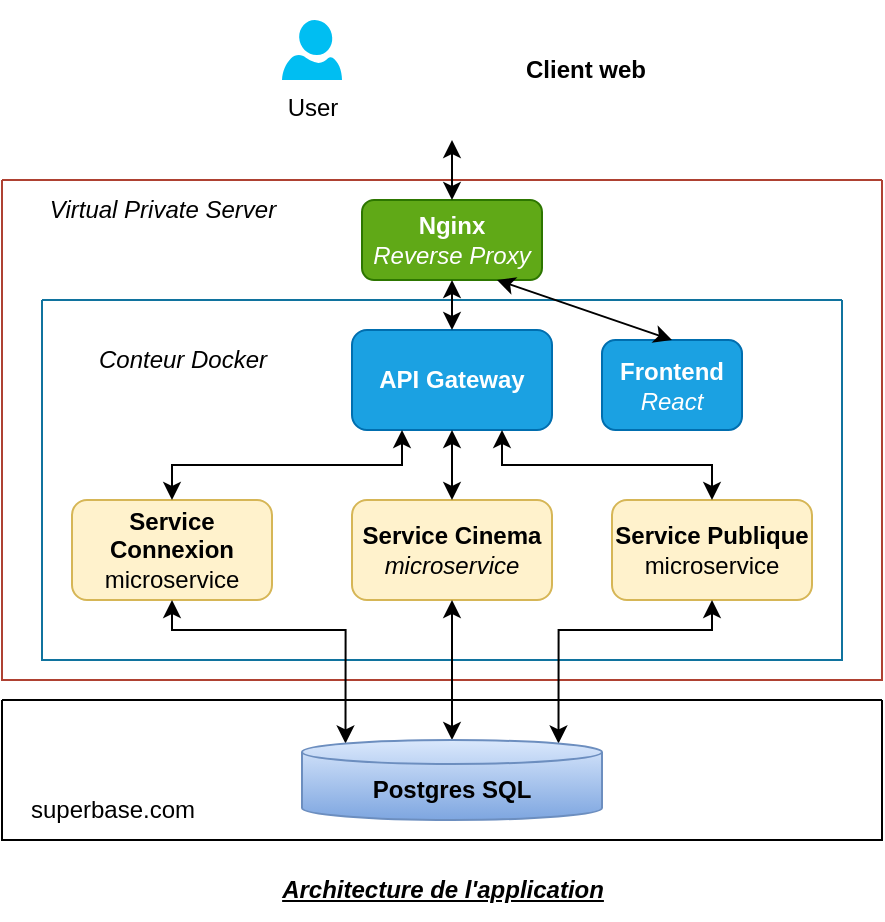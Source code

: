 <mxfile version="27.0.5">
  <diagram name="Page-1" id="YxYcGOVtU4HwVLi7yAHZ">
    <mxGraphModel dx="1019" dy="1700" grid="1" gridSize="10" guides="1" tooltips="1" connect="1" arrows="1" fold="1" page="1" pageScale="1" pageWidth="827" pageHeight="1169" math="0" shadow="0">
      <root>
        <mxCell id="0" />
        <mxCell id="1" parent="0" />
        <mxCell id="cfgM2LiuhfPeAGd90OJj-10" value="&lt;b&gt;Client web&lt;/b&gt;" style="shape=image;html=1;verticalAlign=middle;verticalLabelPosition=middle;labelBackgroundColor=#ffffff;imageAspect=0;aspect=fixed;image=https://cdn2.iconfinder.com/data/icons/HYDROPRO/Laptop.png;align=left;labelPosition=right;" vertex="1" parent="1">
          <mxGeometry x="410" y="-560" width="70" height="70" as="geometry" />
        </mxCell>
        <mxCell id="cfgM2LiuhfPeAGd90OJj-11" value="User" style="verticalLabelPosition=bottom;html=1;verticalAlign=top;align=center;strokeColor=none;fillColor=#00BEF2;shape=mxgraph.azure.user;" vertex="1" parent="1">
          <mxGeometry x="360" y="-550" width="30" height="30" as="geometry" />
        </mxCell>
        <mxCell id="cfgM2LiuhfPeAGd90OJj-26" value="" style="swimlane;startSize=0;fillColor=#fad9d5;strokeColor=#ae4132;gradientColor=none;rounded=1;" vertex="1" parent="1">
          <mxGeometry x="220" y="-470" width="440" height="250" as="geometry" />
        </mxCell>
        <mxCell id="cfgM2LiuhfPeAGd90OJj-8" value="" style="swimlane;startSize=0;fillColor=#b1ddf0;strokeColor=#10739e;" vertex="1" parent="cfgM2LiuhfPeAGd90OJj-26">
          <mxGeometry x="20" y="60" width="400" height="180" as="geometry">
            <mxRectangle x="140" y="190" width="50" height="40" as="alternateBounds" />
          </mxGeometry>
        </mxCell>
        <mxCell id="cfgM2LiuhfPeAGd90OJj-2" value="&lt;b&gt;API Gateway&lt;/b&gt;" style="rounded=1;whiteSpace=wrap;html=1;fillColor=#1ba1e2;fontColor=#ffffff;strokeColor=#006EAF;" vertex="1" parent="cfgM2LiuhfPeAGd90OJj-8">
          <mxGeometry x="155" y="15" width="100" height="50" as="geometry" />
        </mxCell>
        <mxCell id="cfgM2LiuhfPeAGd90OJj-4" value="&lt;b&gt;Service Cinema&lt;br&gt;&lt;/b&gt;&lt;i&gt;microservice&lt;/i&gt;" style="rounded=1;whiteSpace=wrap;html=1;fillColor=#fff2cc;strokeColor=#d6b656;" vertex="1" parent="cfgM2LiuhfPeAGd90OJj-8">
          <mxGeometry x="155" y="100" width="100" height="50" as="geometry" />
        </mxCell>
        <mxCell id="cfgM2LiuhfPeAGd90OJj-5" value="&lt;b&gt;Service Publique&lt;br&gt;&lt;/b&gt;microservice" style="rounded=1;whiteSpace=wrap;html=1;fillColor=#fff2cc;strokeColor=#d6b656;" vertex="1" parent="cfgM2LiuhfPeAGd90OJj-8">
          <mxGeometry x="285" y="100" width="100" height="50" as="geometry" />
        </mxCell>
        <mxCell id="cfgM2LiuhfPeAGd90OJj-3" value="&lt;b&gt;Service Connexion&lt;br&gt;&lt;/b&gt;microservice" style="rounded=1;whiteSpace=wrap;html=1;fillColor=#fff2cc;strokeColor=#d6b656;" vertex="1" parent="cfgM2LiuhfPeAGd90OJj-8">
          <mxGeometry x="15" y="100" width="100" height="50" as="geometry" />
        </mxCell>
        <mxCell id="cfgM2LiuhfPeAGd90OJj-18" value="" style="endArrow=classic;startArrow=classic;html=1;rounded=0;exitX=0.5;exitY=0;exitDx=0;exitDy=0;entryX=0.25;entryY=1;entryDx=0;entryDy=0;edgeStyle=orthogonalEdgeStyle;" edge="1" parent="cfgM2LiuhfPeAGd90OJj-8" source="cfgM2LiuhfPeAGd90OJj-3" target="cfgM2LiuhfPeAGd90OJj-2">
          <mxGeometry width="50" height="50" relative="1" as="geometry">
            <mxPoint x="162" y="197" as="sourcePoint" />
            <mxPoint x="45" y="160" as="targetPoint" />
          </mxGeometry>
        </mxCell>
        <mxCell id="cfgM2LiuhfPeAGd90OJj-19" value="" style="endArrow=classic;startArrow=classic;html=1;rounded=0;exitX=0.5;exitY=0;exitDx=0;exitDy=0;entryX=0.5;entryY=1;entryDx=0;entryDy=0;" edge="1" parent="cfgM2LiuhfPeAGd90OJj-8" source="cfgM2LiuhfPeAGd90OJj-4" target="cfgM2LiuhfPeAGd90OJj-2">
          <mxGeometry width="50" height="50" relative="1" as="geometry">
            <mxPoint x="215" y="195" as="sourcePoint" />
            <mxPoint x="215" y="160" as="targetPoint" />
          </mxGeometry>
        </mxCell>
        <mxCell id="cfgM2LiuhfPeAGd90OJj-20" value="" style="endArrow=classic;startArrow=classic;html=1;rounded=0;exitX=0.5;exitY=0;exitDx=0;exitDy=0;entryX=0.75;entryY=1;entryDx=0;entryDy=0;edgeStyle=orthogonalEdgeStyle;" edge="1" parent="cfgM2LiuhfPeAGd90OJj-8" source="cfgM2LiuhfPeAGd90OJj-5" target="cfgM2LiuhfPeAGd90OJj-2">
          <mxGeometry width="50" height="50" relative="1" as="geometry">
            <mxPoint x="45" y="110" as="sourcePoint" />
            <mxPoint x="190" y="75" as="targetPoint" />
          </mxGeometry>
        </mxCell>
        <mxCell id="cfgM2LiuhfPeAGd90OJj-21" value="&lt;i&gt;Conteur Docker&lt;/i&gt;" style="text;html=1;align=center;verticalAlign=middle;resizable=0;points=[];autosize=1;strokeColor=none;fillColor=none;" vertex="1" parent="cfgM2LiuhfPeAGd90OJj-8">
          <mxGeometry x="15" y="15" width="110" height="30" as="geometry" />
        </mxCell>
        <mxCell id="cfgM2LiuhfPeAGd90OJj-56" value="&lt;b&gt;Frontend&lt;/b&gt;&lt;div&gt;&lt;i&gt;React&lt;/i&gt;&lt;/div&gt;" style="rounded=1;whiteSpace=wrap;html=1;fillColor=#1ba1e2;fontColor=#ffffff;strokeColor=#006EAF;" vertex="1" parent="cfgM2LiuhfPeAGd90OJj-8">
          <mxGeometry x="280" y="20" width="70" height="45" as="geometry" />
        </mxCell>
        <mxCell id="cfgM2LiuhfPeAGd90OJj-24" value="&lt;b&gt;Nginx&lt;/b&gt;&lt;br&gt;&lt;i&gt;Reverse Proxy&lt;/i&gt;" style="rounded=1;whiteSpace=wrap;html=1;fillColor=#60a917;fontColor=#ffffff;strokeColor=#2D7600;" vertex="1" parent="cfgM2LiuhfPeAGd90OJj-26">
          <mxGeometry x="180" y="10" width="90" height="40" as="geometry" />
        </mxCell>
        <mxCell id="cfgM2LiuhfPeAGd90OJj-28" value="&lt;i&gt;Virtual Private Server&lt;/i&gt;" style="text;html=1;align=center;verticalAlign=middle;resizable=0;points=[];autosize=1;strokeColor=none;fillColor=none;" vertex="1" parent="cfgM2LiuhfPeAGd90OJj-26">
          <mxGeometry x="10" width="140" height="30" as="geometry" />
        </mxCell>
        <mxCell id="cfgM2LiuhfPeAGd90OJj-41" value="" style="endArrow=classic;startArrow=classic;html=1;rounded=0;entryX=0.5;entryY=1;entryDx=0;entryDy=0;exitX=0.5;exitY=0;exitDx=0;exitDy=0;" edge="1" parent="cfgM2LiuhfPeAGd90OJj-26" source="cfgM2LiuhfPeAGd90OJj-2" target="cfgM2LiuhfPeAGd90OJj-24">
          <mxGeometry width="50" height="50" relative="1" as="geometry">
            <mxPoint x="290" y="90" as="sourcePoint" />
            <mxPoint x="340" y="40" as="targetPoint" />
          </mxGeometry>
        </mxCell>
        <mxCell id="cfgM2LiuhfPeAGd90OJj-58" value="" style="endArrow=classic;startArrow=classic;html=1;rounded=0;entryX=0.75;entryY=1;entryDx=0;entryDy=0;exitX=0.5;exitY=0;exitDx=0;exitDy=0;" edge="1" parent="cfgM2LiuhfPeAGd90OJj-26" source="cfgM2LiuhfPeAGd90OJj-56" target="cfgM2LiuhfPeAGd90OJj-24">
          <mxGeometry width="50" height="50" relative="1" as="geometry">
            <mxPoint x="210" y="210" as="sourcePoint" />
            <mxPoint x="260" y="160" as="targetPoint" />
          </mxGeometry>
        </mxCell>
        <mxCell id="cfgM2LiuhfPeAGd90OJj-40" value="" style="endArrow=classic;startArrow=classic;html=1;rounded=0;exitX=0.5;exitY=0;exitDx=0;exitDy=0;" edge="1" parent="1" source="cfgM2LiuhfPeAGd90OJj-24" target="cfgM2LiuhfPeAGd90OJj-10">
          <mxGeometry width="50" height="50" relative="1" as="geometry">
            <mxPoint x="510" y="-380" as="sourcePoint" />
            <mxPoint x="440" y="-490" as="targetPoint" />
          </mxGeometry>
        </mxCell>
        <mxCell id="cfgM2LiuhfPeAGd90OJj-42" value="&lt;u&gt;&lt;i&gt;&lt;b&gt;Architecture de l&#39;application&lt;/b&gt;&lt;/i&gt;&lt;/u&gt;" style="text;html=1;align=center;verticalAlign=middle;resizable=0;points=[];autosize=1;strokeColor=none;fillColor=none;" vertex="1" parent="1">
          <mxGeometry x="350" y="-130" width="180" height="30" as="geometry" />
        </mxCell>
        <mxCell id="cfgM2LiuhfPeAGd90OJj-17" value="" style="endArrow=classic;startArrow=classic;html=1;rounded=0;exitX=0.145;exitY=0;exitDx=0;exitDy=1.74;exitPerimeter=0;entryX=0.5;entryY=1;entryDx=0;entryDy=0;edgeStyle=orthogonalEdgeStyle;" edge="1" parent="1" source="cfgM2LiuhfPeAGd90OJj-9" target="cfgM2LiuhfPeAGd90OJj-3">
          <mxGeometry width="50" height="50" relative="1" as="geometry">
            <mxPoint x="530" y="-209" as="sourcePoint" />
            <mxPoint x="625" y="-245" as="targetPoint" />
            <Array as="points">
              <mxPoint x="392" y="-245" />
              <mxPoint x="305" y="-245" />
            </Array>
          </mxGeometry>
        </mxCell>
        <mxCell id="cfgM2LiuhfPeAGd90OJj-16" value="" style="endArrow=classic;startArrow=classic;html=1;rounded=0;exitX=0.855;exitY=0;exitDx=0;exitDy=1.74;exitPerimeter=0;entryX=0.5;entryY=1;entryDx=0;entryDy=0;edgeStyle=orthogonalEdgeStyle;" edge="1" parent="1" source="cfgM2LiuhfPeAGd90OJj-9" target="cfgM2LiuhfPeAGd90OJj-5">
          <mxGeometry width="50" height="50" relative="1" as="geometry">
            <mxPoint x="455" y="-215" as="sourcePoint" />
            <mxPoint x="455" y="-250" as="targetPoint" />
            <Array as="points">
              <mxPoint x="498" y="-245" />
              <mxPoint x="575" y="-245" />
            </Array>
          </mxGeometry>
        </mxCell>
        <mxCell id="cfgM2LiuhfPeAGd90OJj-15" value="" style="endArrow=classic;startArrow=classic;html=1;rounded=0;exitX=0.5;exitY=0;exitDx=0;exitDy=0;exitPerimeter=0;" edge="1" parent="1" source="cfgM2LiuhfPeAGd90OJj-9" target="cfgM2LiuhfPeAGd90OJj-4">
          <mxGeometry width="50" height="50" relative="1" as="geometry">
            <mxPoint x="525" y="-285" as="sourcePoint" />
            <mxPoint x="575" y="-335" as="targetPoint" />
          </mxGeometry>
        </mxCell>
        <mxCell id="cfgM2LiuhfPeAGd90OJj-61" value="" style="swimlane;startSize=0;" vertex="1" parent="1">
          <mxGeometry x="220" y="-210" width="440" height="70" as="geometry" />
        </mxCell>
        <mxCell id="cfgM2LiuhfPeAGd90OJj-9" value="&lt;b&gt;Postgres SQL&lt;/b&gt;" style="shape=cylinder3;whiteSpace=wrap;html=1;boundedLbl=1;backgroundOutline=1;size=6.0;fillColor=#dae8fc;gradientColor=#7ea6e0;strokeColor=#6c8ebf;" vertex="1" parent="cfgM2LiuhfPeAGd90OJj-61">
          <mxGeometry x="150" y="20" width="150" height="40" as="geometry" />
        </mxCell>
        <mxCell id="cfgM2LiuhfPeAGd90OJj-62" value="superbase.com" style="text;html=1;align=center;verticalAlign=middle;resizable=0;points=[];autosize=1;strokeColor=none;fillColor=none;" vertex="1" parent="cfgM2LiuhfPeAGd90OJj-61">
          <mxGeometry y="40" width="110" height="30" as="geometry" />
        </mxCell>
      </root>
    </mxGraphModel>
  </diagram>
</mxfile>
